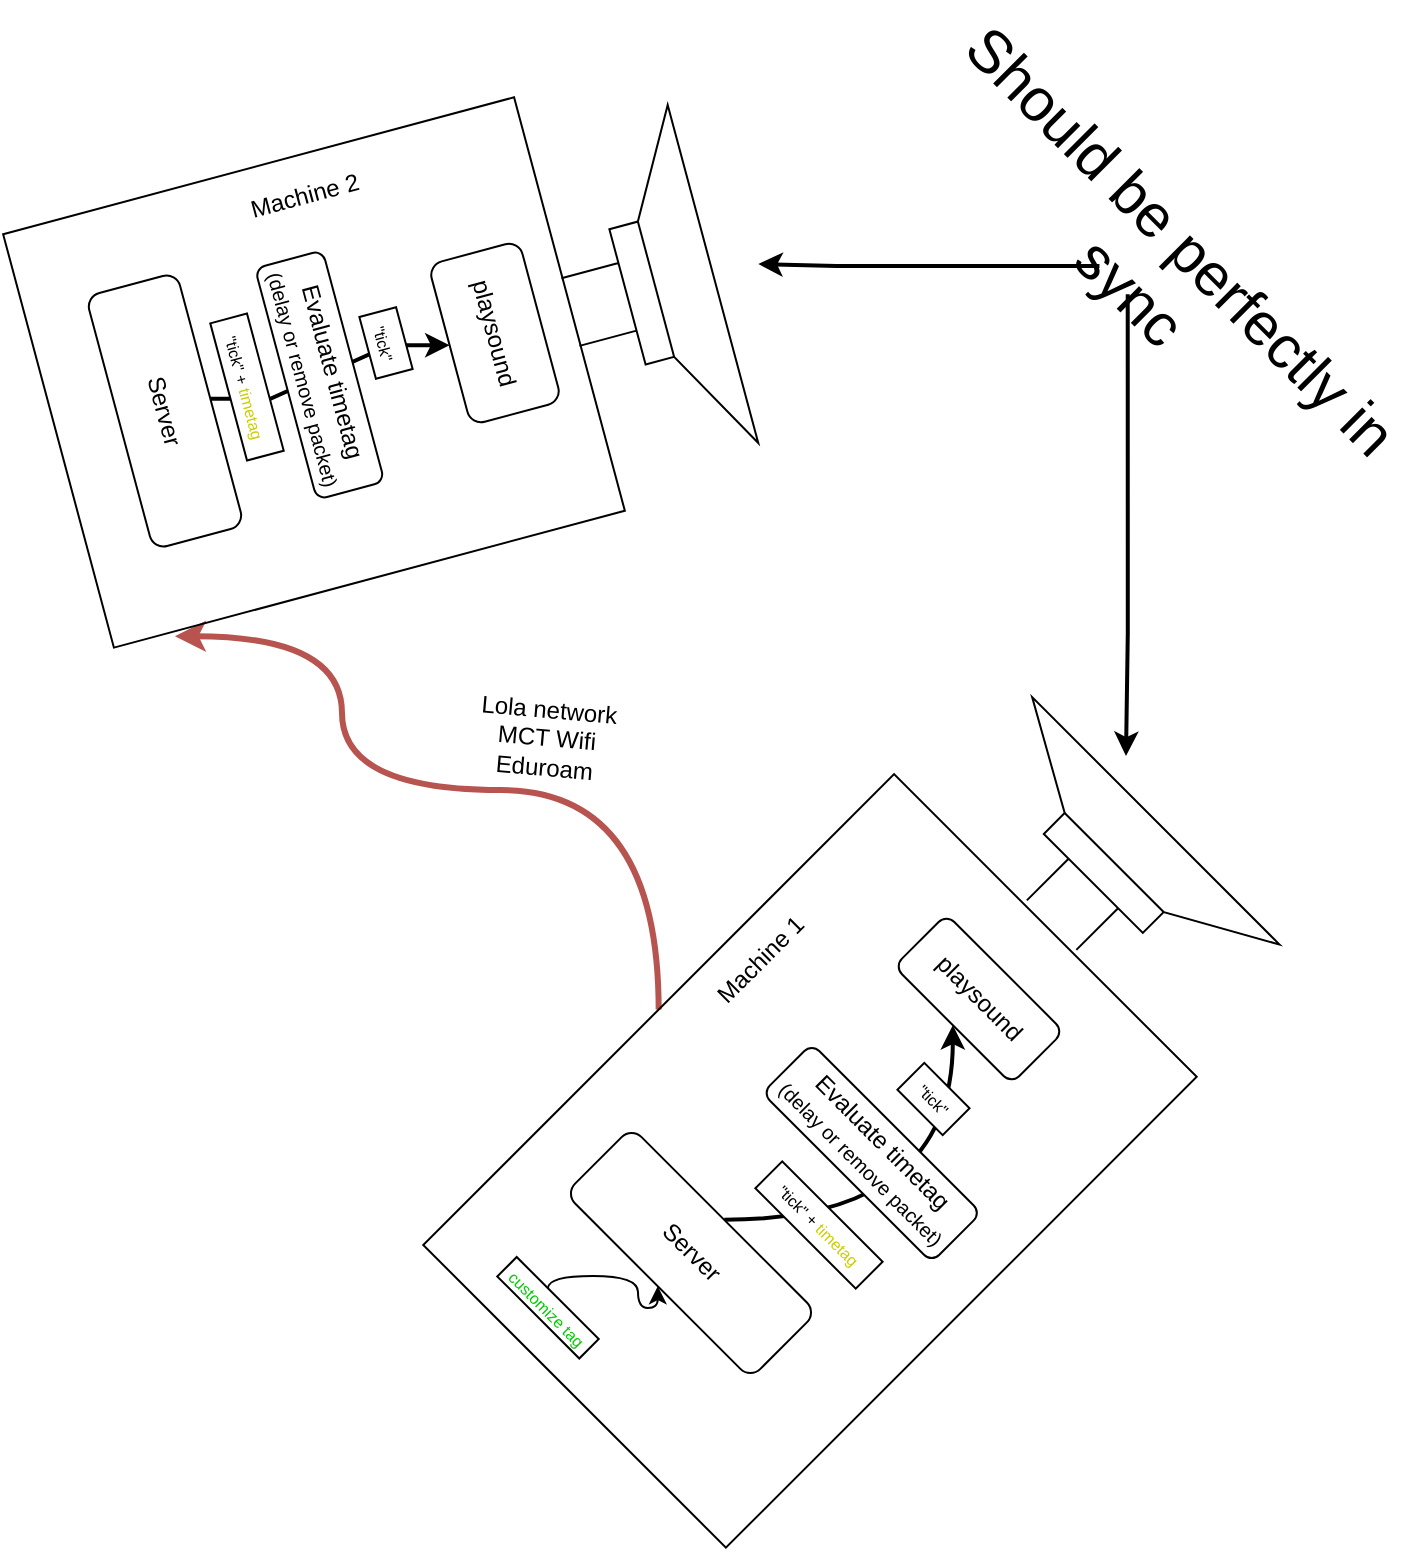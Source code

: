 <mxfile version="21.5.1" type="device">
  <diagram name="Page-1" id="0nF_kIsVZiJPyhtbK4A9">
    <mxGraphModel dx="1838" dy="2127" grid="0" gridSize="10" guides="1" tooltips="1" connect="1" arrows="1" fold="1" page="1" pageScale="1" pageWidth="850" pageHeight="1100" math="0" shadow="0">
      <root>
        <mxCell id="0" />
        <mxCell id="1" parent="0" />
        <mxCell id="bAcqYjd8u7Joz-P1bIQZ-105" style="edgeStyle=orthogonalEdgeStyle;rounded=0;orthogonalLoop=1;jettySize=auto;html=1;exitX=0;exitY=0.5;exitDx=0;exitDy=0;entryX=1.011;entryY=0.883;entryDx=0;entryDy=0;curved=1;strokeWidth=3;fillColor=#f8cecc;strokeColor=#b85450;entryPerimeter=0;" edge="1" parent="1" source="bAcqYjd8u7Joz-P1bIQZ-88" target="bAcqYjd8u7Joz-P1bIQZ-22">
          <mxGeometry relative="1" as="geometry">
            <Array as="points">
              <mxPoint x="573" y="230" />
              <mxPoint x="415" y="230" />
              <mxPoint x="415" y="153" />
            </Array>
          </mxGeometry>
        </mxCell>
        <mxCell id="bAcqYjd8u7Joz-P1bIQZ-112" style="edgeStyle=orthogonalEdgeStyle;rounded=0;orthogonalLoop=1;jettySize=auto;html=1;strokeWidth=2;" edge="1" parent="1" source="bAcqYjd8u7Joz-P1bIQZ-109">
          <mxGeometry relative="1" as="geometry">
            <mxPoint x="623.176" y="-33" as="targetPoint" />
          </mxGeometry>
        </mxCell>
        <mxCell id="bAcqYjd8u7Joz-P1bIQZ-113" style="edgeStyle=orthogonalEdgeStyle;rounded=0;orthogonalLoop=1;jettySize=auto;html=1;exitX=0.5;exitY=1;exitDx=0;exitDy=0;strokeWidth=2;" edge="1" parent="1" source="bAcqYjd8u7Joz-P1bIQZ-109">
          <mxGeometry relative="1" as="geometry">
            <mxPoint x="807" y="213" as="targetPoint" />
          </mxGeometry>
        </mxCell>
        <mxCell id="bAcqYjd8u7Joz-P1bIQZ-109" value="&lt;font style=&quot;font-size: 30px;&quot;&gt;Should be perfectly in sync&lt;/font&gt;" style="text;html=1;strokeColor=none;fillColor=none;align=center;verticalAlign=middle;whiteSpace=wrap;rounded=0;rotation=45;" vertex="1" parent="1">
          <mxGeometry x="670" y="-52" width="304" height="40" as="geometry" />
        </mxCell>
        <mxCell id="bAcqYjd8u7Joz-P1bIQZ-22" value="" style="rounded=0;whiteSpace=wrap;html=1;fillColor=none;rotation=75;" vertex="1" parent="1">
          <mxGeometry x="293.995" y="-110.996" width="214" height="264.47" as="geometry" />
        </mxCell>
        <mxCell id="bAcqYjd8u7Joz-P1bIQZ-13" value="Machine 2" style="text;html=1;strokeColor=none;fillColor=none;align=center;verticalAlign=middle;whiteSpace=wrap;rounded=0;rotation=-15;" vertex="1" parent="1">
          <mxGeometry x="337.995" y="-81.996" width="116.5" height="30" as="geometry" />
        </mxCell>
        <mxCell id="bAcqYjd8u7Joz-P1bIQZ-34" value="playsound" style="rounded=1;whiteSpace=wrap;html=1;rotation=75;" vertex="1" parent="1">
          <mxGeometry x="449.995" y="-21.996" width="83" height="47" as="geometry" />
        </mxCell>
        <mxCell id="bAcqYjd8u7Joz-P1bIQZ-41" value="" style="pointerEvents=1;verticalLabelPosition=bottom;shadow=0;dashed=0;align=center;html=1;verticalAlign=top;shape=mxgraph.electrical.electro-mechanical.loudspeaker;rotation=-15;" vertex="1" parent="1">
          <mxGeometry x="527.995" y="-105.996" width="73.75" height="175" as="geometry" />
        </mxCell>
        <mxCell id="bAcqYjd8u7Joz-P1bIQZ-99" style="edgeStyle=entityRelationEdgeStyle;rounded=0;orthogonalLoop=1;jettySize=auto;html=1;exitX=0.5;exitY=0;exitDx=0;exitDy=0;entryX=0.5;entryY=1;entryDx=0;entryDy=0;strokeWidth=2;" edge="1" parent="1" source="bAcqYjd8u7Joz-P1bIQZ-7" target="bAcqYjd8u7Joz-P1bIQZ-34">
          <mxGeometry relative="1" as="geometry" />
        </mxCell>
        <mxCell id="bAcqYjd8u7Joz-P1bIQZ-7" value="Server" style="rounded=1;whiteSpace=wrap;html=1;rotation=75;" vertex="1" parent="1">
          <mxGeometry x="260.995" y="17.004" width="131" height="47" as="geometry" />
        </mxCell>
        <mxCell id="bAcqYjd8u7Joz-P1bIQZ-48" value="Evaluate timetag&lt;br&gt;&lt;font style=&quot;font-size: 10px;&quot;&gt;(delay or remove packet)&lt;/font&gt;" style="rounded=1;whiteSpace=wrap;html=1;rotation=75;" vertex="1" parent="1">
          <mxGeometry x="343.995" y="5.004" width="119.75" height="35" as="geometry" />
        </mxCell>
        <mxCell id="bAcqYjd8u7Joz-P1bIQZ-67" value="&lt;font style=&quot;font-size: 8px;&quot;&gt;&quot;tick&quot; + &lt;font color=&quot;#cccc00&quot;&gt;timetag&lt;/font&gt;&lt;/font&gt;" style="rounded=0;whiteSpace=wrap;html=1;rotation=75;" vertex="1" parent="1">
          <mxGeometry x="331.995" y="19.004" width="71" height="19" as="geometry" />
        </mxCell>
        <mxCell id="bAcqYjd8u7Joz-P1bIQZ-69" value="&lt;font style=&quot;font-size: 8px;&quot;&gt;&quot;tick&quot;&lt;/font&gt;" style="rounded=0;whiteSpace=wrap;html=1;rotation=75;" vertex="1" parent="1">
          <mxGeometry x="420.995" y="-2.996" width="32" height="19" as="geometry" />
        </mxCell>
        <mxCell id="bAcqYjd8u7Joz-P1bIQZ-106" value="Lola network&lt;br&gt;MCT Wifi&lt;br&gt;Eduroam" style="text;html=1;strokeColor=none;fillColor=none;align=center;verticalAlign=middle;whiteSpace=wrap;rounded=0;rotation=5;" vertex="1" parent="1">
          <mxGeometry x="463.75" y="178.0" width="107" height="52" as="geometry" />
        </mxCell>
        <mxCell id="bAcqYjd8u7Joz-P1bIQZ-88" value="" style="rounded=0;whiteSpace=wrap;html=1;fillColor=none;rotation=45;" vertex="1" parent="1">
          <mxGeometry x="541.996" y="248.999" width="214" height="332.91" as="geometry" />
        </mxCell>
        <mxCell id="bAcqYjd8u7Joz-P1bIQZ-89" value="Machine 1" style="text;html=1;strokeColor=none;fillColor=none;align=center;verticalAlign=middle;whiteSpace=wrap;rounded=0;rotation=-45;" vertex="1" parent="1">
          <mxGeometry x="565.996" y="299.999" width="116.5" height="30" as="geometry" />
        </mxCell>
        <mxCell id="bAcqYjd8u7Joz-P1bIQZ-90" value="playsound" style="rounded=1;whiteSpace=wrap;html=1;rotation=45;" vertex="1" parent="1">
          <mxGeometry x="691.996" y="315.999" width="83" height="37" as="geometry" />
        </mxCell>
        <mxCell id="bAcqYjd8u7Joz-P1bIQZ-91" value="" style="pointerEvents=1;verticalLabelPosition=bottom;shadow=0;dashed=0;align=center;html=1;verticalAlign=top;shape=mxgraph.electrical.electro-mechanical.loudspeaker;rotation=-45;" vertex="1" parent="1">
          <mxGeometry x="758.996" y="183.999" width="73.75" height="175" as="geometry" />
        </mxCell>
        <mxCell id="bAcqYjd8u7Joz-P1bIQZ-98" style="edgeStyle=orthogonalEdgeStyle;rounded=0;orthogonalLoop=1;jettySize=auto;html=1;exitX=0.5;exitY=0;exitDx=0;exitDy=0;entryX=0.5;entryY=1;entryDx=0;entryDy=0;curved=1;strokeWidth=2;" edge="1" parent="1" source="bAcqYjd8u7Joz-P1bIQZ-92" target="bAcqYjd8u7Joz-P1bIQZ-90">
          <mxGeometry relative="1" as="geometry" />
        </mxCell>
        <mxCell id="bAcqYjd8u7Joz-P1bIQZ-92" value="Server" style="rounded=1;whiteSpace=wrap;html=1;rotation=45;" vertex="1" parent="1">
          <mxGeometry x="523.996" y="437.999" width="131" height="47" as="geometry" />
        </mxCell>
        <mxCell id="bAcqYjd8u7Joz-P1bIQZ-93" value="Evaluate timetag&lt;br&gt;&lt;font style=&quot;font-size: 10px;&quot;&gt;(delay or remove packet)&lt;/font&gt;" style="rounded=1;whiteSpace=wrap;html=1;rotation=45;" vertex="1" parent="1">
          <mxGeometry x="619.996" y="393.999" width="119.75" height="35" as="geometry" />
        </mxCell>
        <mxCell id="bAcqYjd8u7Joz-P1bIQZ-94" value="&lt;font style=&quot;font-size: 8px;&quot;&gt;&quot;tick&quot; + &lt;font color=&quot;#cccc00&quot;&gt;timetag&lt;/font&gt;&lt;/font&gt;" style="rounded=0;whiteSpace=wrap;html=1;rotation=45;" vertex="1" parent="1">
          <mxGeometry x="617.996" y="437.999" width="71" height="19" as="geometry" />
        </mxCell>
        <mxCell id="bAcqYjd8u7Joz-P1bIQZ-95" value="&lt;font style=&quot;font-size: 8px;&quot;&gt;&quot;tick&quot;&lt;/font&gt;" style="rounded=0;whiteSpace=wrap;html=1;rotation=45;" vertex="1" parent="1">
          <mxGeometry x="694.746" y="374.999" width="32" height="19" as="geometry" />
        </mxCell>
        <mxCell id="bAcqYjd8u7Joz-P1bIQZ-101" style="edgeStyle=orthogonalEdgeStyle;rounded=0;orthogonalLoop=1;jettySize=auto;html=1;entryX=0.5;entryY=1;entryDx=0;entryDy=0;curved=1;" edge="1" parent="1" source="bAcqYjd8u7Joz-P1bIQZ-97" target="bAcqYjd8u7Joz-P1bIQZ-92">
          <mxGeometry relative="1" as="geometry">
            <Array as="points">
              <mxPoint x="517.996" y="472.999" />
              <mxPoint x="562.996" y="472.999" />
              <mxPoint x="562.996" y="488.999" />
              <mxPoint x="572.996" y="488.999" />
            </Array>
          </mxGeometry>
        </mxCell>
        <mxCell id="bAcqYjd8u7Joz-P1bIQZ-97" value="&lt;span style=&quot;font-size: 8px;&quot;&gt;&lt;font color=&quot;#00cc00&quot;&gt;customize tag&lt;/font&gt;&lt;/span&gt;" style="rounded=0;whiteSpace=wrap;html=1;rotation=45;" vertex="1" parent="1">
          <mxGeometry x="488.996" y="481.999" width="58" height="13.75" as="geometry" />
        </mxCell>
      </root>
    </mxGraphModel>
  </diagram>
</mxfile>
